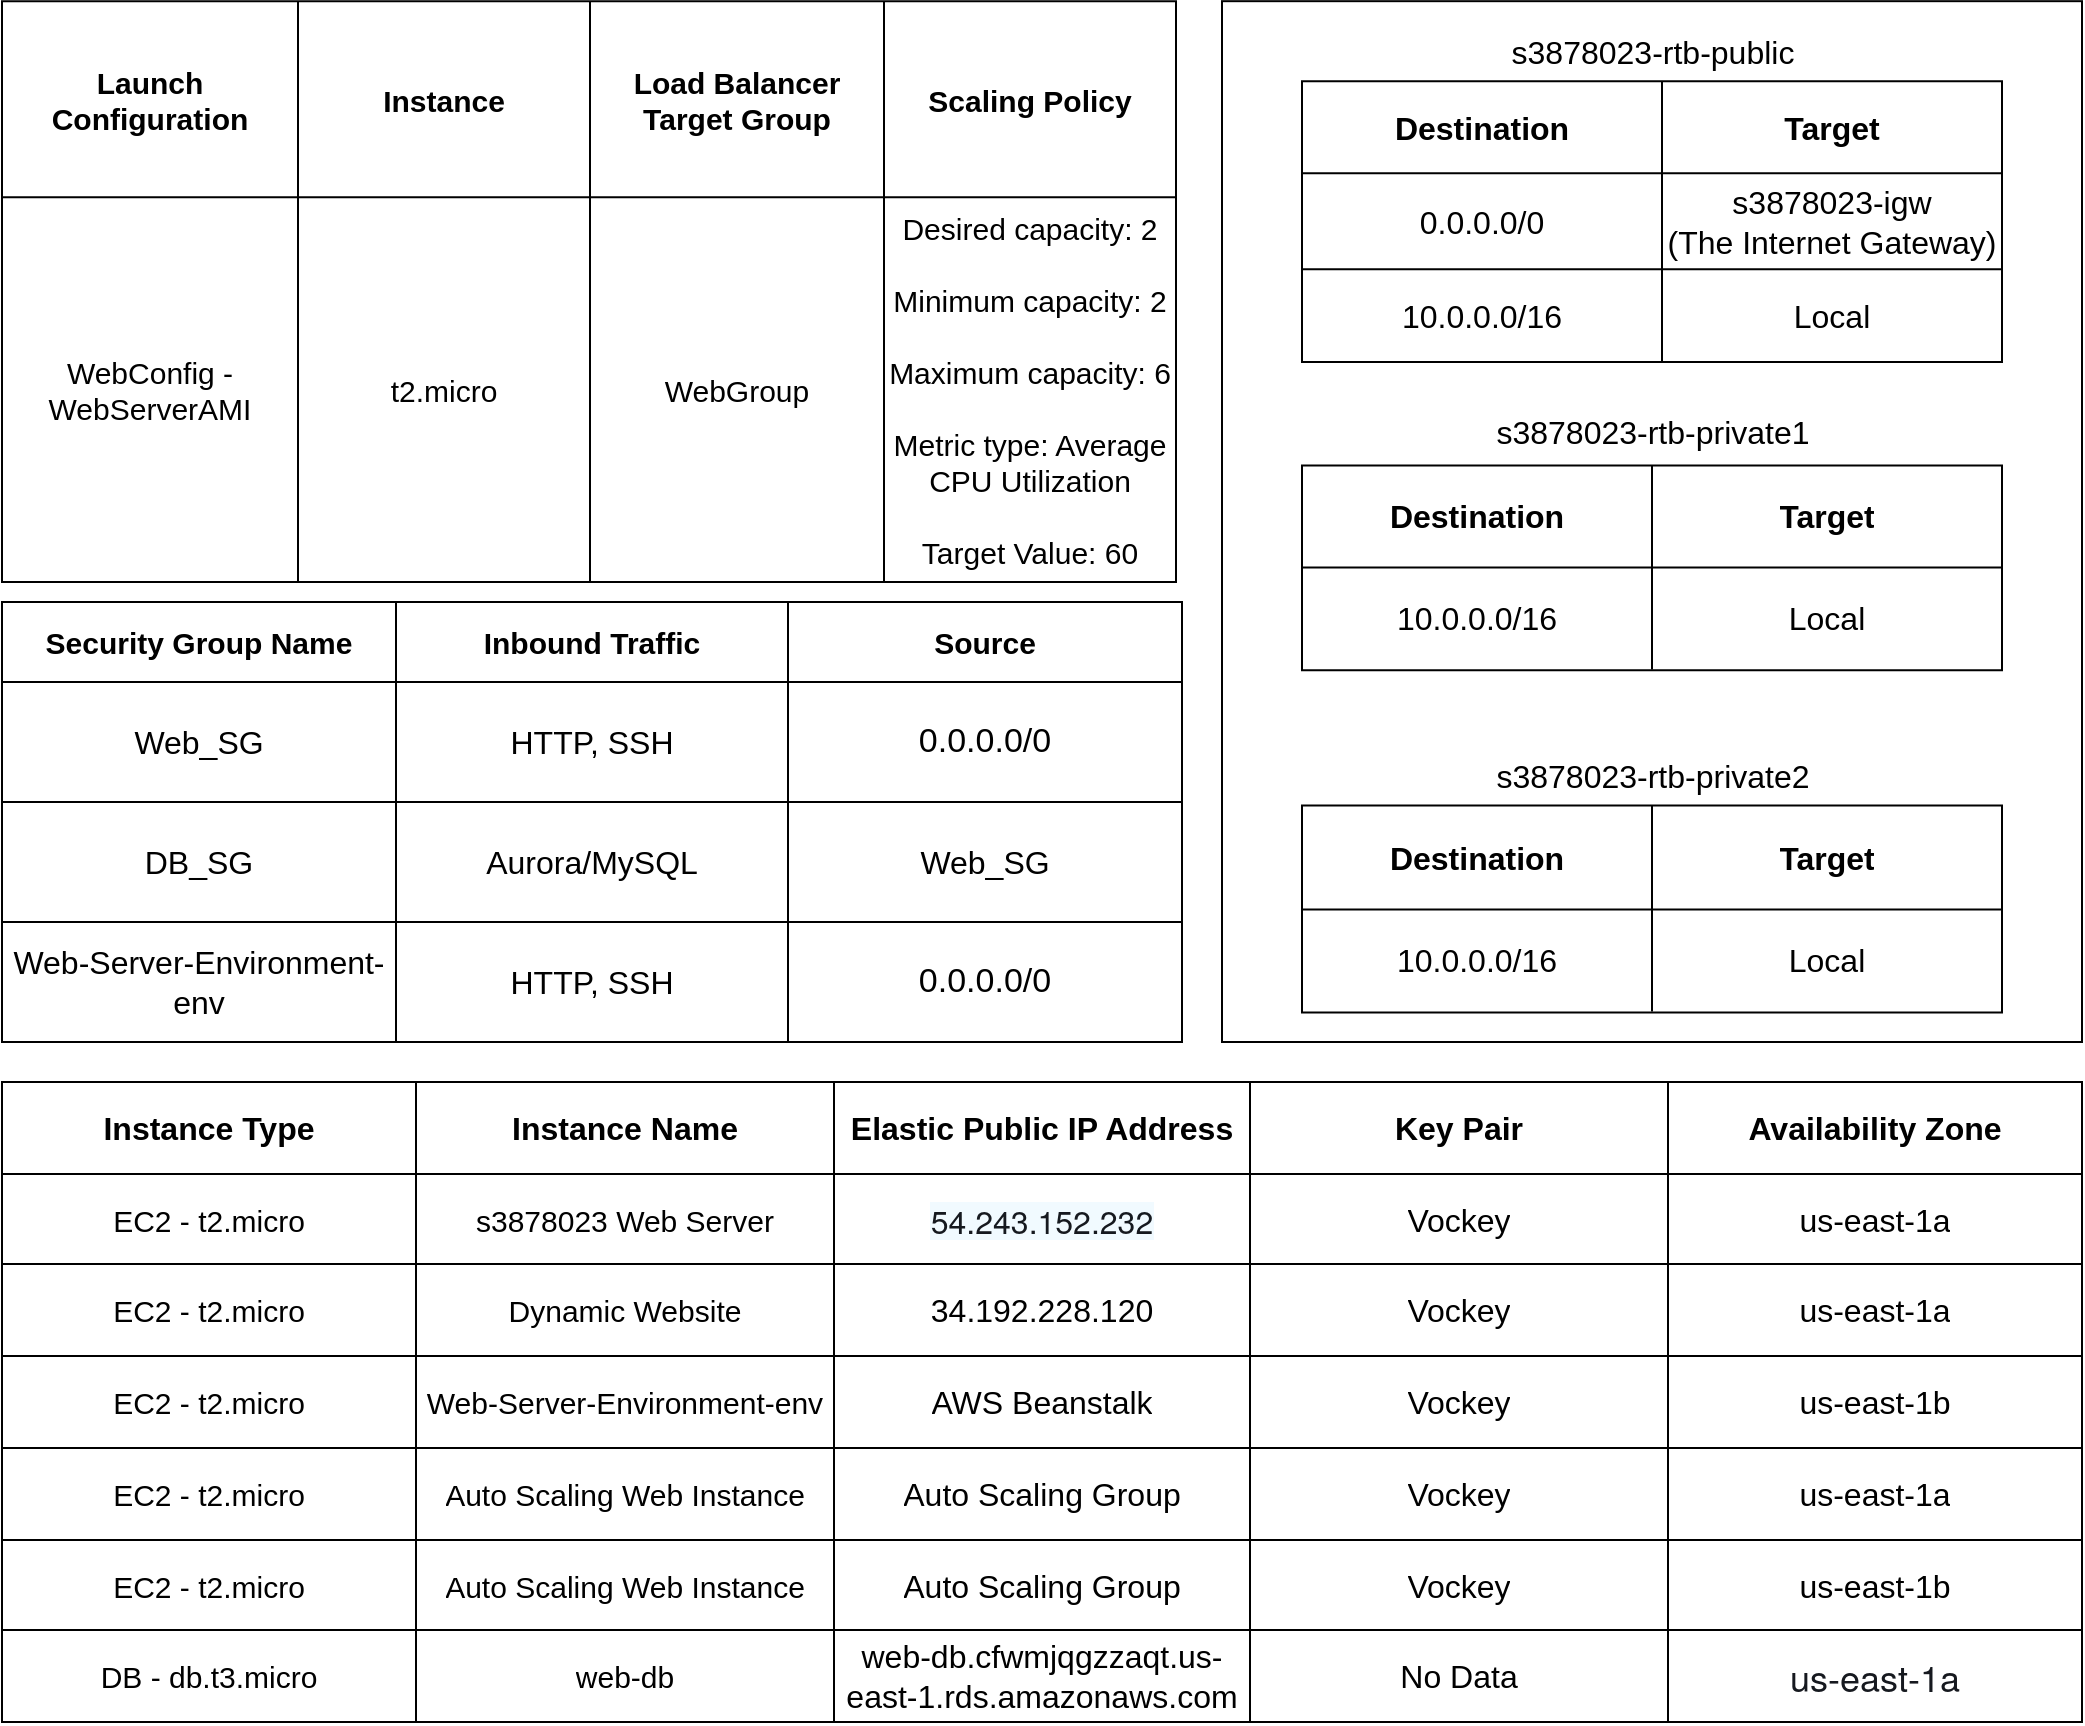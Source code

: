 <mxfile version="24.4.4" type="github">
  <diagram name="Page-1" id="ZIiKgUzpu2NFQxbDIykZ">
    <mxGraphModel dx="4830" dy="1736" grid="1" gridSize="10" guides="1" tooltips="1" connect="1" arrows="1" fold="1" page="1" pageScale="1" pageWidth="827" pageHeight="1169" math="0" shadow="0">
      <root>
        <mxCell id="0" />
        <mxCell id="1" parent="0" />
        <mxCell id="WAhiKEp9OXw9OT3PCyFJ-1" value="" style="shape=table;startSize=0;container=1;collapsible=0;childLayout=tableLayout;" parent="1" vertex="1">
          <mxGeometry x="-1000" y="119.59" width="587" height="290.41" as="geometry" />
        </mxCell>
        <mxCell id="WAhiKEp9OXw9OT3PCyFJ-2" value="" style="shape=tableRow;horizontal=0;startSize=0;swimlaneHead=0;swimlaneBody=0;strokeColor=inherit;top=0;left=0;bottom=0;right=0;collapsible=0;dropTarget=0;fillColor=none;points=[[0,0.5],[1,0.5]];portConstraint=eastwest;" parent="WAhiKEp9OXw9OT3PCyFJ-1" vertex="1">
          <mxGeometry width="587" height="98" as="geometry" />
        </mxCell>
        <mxCell id="WAhiKEp9OXw9OT3PCyFJ-3" value="&lt;b&gt;&lt;font style=&quot;font-size: 15px;&quot;&gt;Launch Configuration&lt;/font&gt;&lt;/b&gt;" style="shape=partialRectangle;html=1;whiteSpace=wrap;connectable=0;strokeColor=inherit;overflow=hidden;fillColor=none;top=0;left=0;bottom=0;right=0;pointerEvents=1;" parent="WAhiKEp9OXw9OT3PCyFJ-2" vertex="1">
          <mxGeometry width="148" height="98" as="geometry">
            <mxRectangle width="148" height="98" as="alternateBounds" />
          </mxGeometry>
        </mxCell>
        <mxCell id="WAhiKEp9OXw9OT3PCyFJ-4" value="&lt;b&gt;&lt;font style=&quot;font-size: 15px;&quot;&gt;Instance&lt;/font&gt;&lt;/b&gt;" style="shape=partialRectangle;html=1;whiteSpace=wrap;connectable=0;strokeColor=inherit;overflow=hidden;fillColor=none;top=0;left=0;bottom=0;right=0;pointerEvents=1;" parent="WAhiKEp9OXw9OT3PCyFJ-2" vertex="1">
          <mxGeometry x="148" width="146" height="98" as="geometry">
            <mxRectangle width="146" height="98" as="alternateBounds" />
          </mxGeometry>
        </mxCell>
        <mxCell id="WAhiKEp9OXw9OT3PCyFJ-5" value="&lt;font style=&quot;font-size: 15px;&quot;&gt;&lt;b&gt;Load Balancer Target Group&lt;/b&gt;&lt;/font&gt;" style="shape=partialRectangle;html=1;whiteSpace=wrap;connectable=0;strokeColor=inherit;overflow=hidden;fillColor=none;top=0;left=0;bottom=0;right=0;pointerEvents=1;" parent="WAhiKEp9OXw9OT3PCyFJ-2" vertex="1">
          <mxGeometry x="294" width="147" height="98" as="geometry">
            <mxRectangle width="147" height="98" as="alternateBounds" />
          </mxGeometry>
        </mxCell>
        <mxCell id="WAhiKEp9OXw9OT3PCyFJ-6" value="&lt;b&gt;&lt;font style=&quot;font-size: 15px;&quot;&gt;Scaling Policy&lt;/font&gt;&lt;/b&gt;" style="shape=partialRectangle;html=1;whiteSpace=wrap;connectable=0;strokeColor=inherit;overflow=hidden;fillColor=none;top=0;left=0;bottom=0;right=0;pointerEvents=1;" parent="WAhiKEp9OXw9OT3PCyFJ-2" vertex="1">
          <mxGeometry x="441" width="146" height="98" as="geometry">
            <mxRectangle width="146" height="98" as="alternateBounds" />
          </mxGeometry>
        </mxCell>
        <mxCell id="WAhiKEp9OXw9OT3PCyFJ-7" value="" style="shape=tableRow;horizontal=0;startSize=0;swimlaneHead=0;swimlaneBody=0;strokeColor=inherit;top=0;left=0;bottom=0;right=0;collapsible=0;dropTarget=0;fillColor=none;points=[[0,0.5],[1,0.5]];portConstraint=eastwest;" parent="WAhiKEp9OXw9OT3PCyFJ-1" vertex="1">
          <mxGeometry y="98" width="587" height="192" as="geometry" />
        </mxCell>
        <mxCell id="WAhiKEp9OXw9OT3PCyFJ-8" value="&lt;font style=&quot;font-size: 15px;&quot;&gt;WebConfig - WebServerAMI&lt;/font&gt;" style="shape=partialRectangle;html=1;whiteSpace=wrap;connectable=0;strokeColor=inherit;overflow=hidden;fillColor=none;top=0;left=0;bottom=0;right=0;pointerEvents=1;" parent="WAhiKEp9OXw9OT3PCyFJ-7" vertex="1">
          <mxGeometry width="148" height="192" as="geometry">
            <mxRectangle width="148" height="192" as="alternateBounds" />
          </mxGeometry>
        </mxCell>
        <mxCell id="WAhiKEp9OXw9OT3PCyFJ-9" value="&lt;font style=&quot;font-size: 15px;&quot;&gt;t2.micro&lt;/font&gt;" style="shape=partialRectangle;html=1;whiteSpace=wrap;connectable=0;strokeColor=inherit;overflow=hidden;fillColor=none;top=0;left=0;bottom=0;right=0;pointerEvents=1;" parent="WAhiKEp9OXw9OT3PCyFJ-7" vertex="1">
          <mxGeometry x="148" width="146" height="192" as="geometry">
            <mxRectangle width="146" height="192" as="alternateBounds" />
          </mxGeometry>
        </mxCell>
        <mxCell id="WAhiKEp9OXw9OT3PCyFJ-10" value="&lt;font style=&quot;font-size: 15px;&quot;&gt;WebGroup&lt;/font&gt;" style="shape=partialRectangle;html=1;whiteSpace=wrap;connectable=0;strokeColor=inherit;overflow=hidden;fillColor=none;top=0;left=0;bottom=0;right=0;pointerEvents=1;" parent="WAhiKEp9OXw9OT3PCyFJ-7" vertex="1">
          <mxGeometry x="294" width="147" height="192" as="geometry">
            <mxRectangle width="147" height="192" as="alternateBounds" />
          </mxGeometry>
        </mxCell>
        <mxCell id="WAhiKEp9OXw9OT3PCyFJ-11" value="&lt;font style=&quot;font-size: 15px;&quot;&gt;Desired capacity: 2&lt;/font&gt;&lt;div style=&quot;font-size: 15px;&quot;&gt;&lt;font style=&quot;font-size: 15px;&quot;&gt;&lt;br&gt;&lt;/font&gt;&lt;/div&gt;&lt;div style=&quot;font-size: 15px;&quot;&gt;&lt;font style=&quot;font-size: 15px;&quot;&gt;Minimum capacity: 2&lt;/font&gt;&lt;/div&gt;&lt;div style=&quot;font-size: 15px;&quot;&gt;&lt;font style=&quot;font-size: 15px;&quot;&gt;&lt;br&gt;&lt;/font&gt;&lt;/div&gt;&lt;div style=&quot;font-size: 15px;&quot;&gt;&lt;font style=&quot;font-size: 15px;&quot;&gt;Maximum capacity: 6&lt;/font&gt;&lt;/div&gt;&lt;div style=&quot;font-size: 15px;&quot;&gt;&lt;font style=&quot;font-size: 15px;&quot;&gt;&lt;br&gt;&lt;/font&gt;&lt;/div&gt;&lt;div style=&quot;font-size: 15px;&quot;&gt;&lt;font style=&quot;font-size: 15px;&quot;&gt;Metric type: Average CPU Utilization&lt;/font&gt;&lt;/div&gt;&lt;div style=&quot;font-size: 15px;&quot;&gt;&lt;font style=&quot;font-size: 15px;&quot;&gt;&lt;br&gt;&lt;/font&gt;&lt;/div&gt;&lt;div style=&quot;font-size: 15px;&quot;&gt;&lt;font style=&quot;font-size: 15px;&quot;&gt;Target Value: 60&lt;/font&gt;&lt;/div&gt;" style="shape=partialRectangle;html=1;whiteSpace=wrap;connectable=0;strokeColor=inherit;overflow=hidden;fillColor=none;top=0;left=0;bottom=0;right=0;pointerEvents=1;" parent="WAhiKEp9OXw9OT3PCyFJ-7" vertex="1">
          <mxGeometry x="441" width="146" height="192" as="geometry">
            <mxRectangle width="146" height="192" as="alternateBounds" />
          </mxGeometry>
        </mxCell>
        <mxCell id="WAhiKEp9OXw9OT3PCyFJ-12" value="" style="shape=table;startSize=0;container=1;collapsible=0;childLayout=tableLayout;" parent="1" vertex="1">
          <mxGeometry x="-1000" y="420" width="590" height="220" as="geometry" />
        </mxCell>
        <mxCell id="WAhiKEp9OXw9OT3PCyFJ-13" value="" style="shape=tableRow;horizontal=0;startSize=0;swimlaneHead=0;swimlaneBody=0;strokeColor=inherit;top=0;left=0;bottom=0;right=0;collapsible=0;dropTarget=0;fillColor=none;points=[[0,0.5],[1,0.5]];portConstraint=eastwest;" parent="WAhiKEp9OXw9OT3PCyFJ-12" vertex="1">
          <mxGeometry width="590" height="40" as="geometry" />
        </mxCell>
        <mxCell id="WAhiKEp9OXw9OT3PCyFJ-14" value="&lt;b&gt;&lt;font style=&quot;font-size: 15px;&quot;&gt;Security Group Name&lt;/font&gt;&lt;/b&gt;" style="shape=partialRectangle;html=1;whiteSpace=wrap;connectable=0;strokeColor=inherit;overflow=hidden;fillColor=none;top=0;left=0;bottom=0;right=0;pointerEvents=1;" parent="WAhiKEp9OXw9OT3PCyFJ-13" vertex="1">
          <mxGeometry width="197" height="40" as="geometry">
            <mxRectangle width="197" height="40" as="alternateBounds" />
          </mxGeometry>
        </mxCell>
        <mxCell id="WAhiKEp9OXw9OT3PCyFJ-15" value="&lt;font style=&quot;font-size: 15px;&quot;&gt;&lt;b&gt;Inbound Traffic&lt;/b&gt;&lt;/font&gt;" style="shape=partialRectangle;html=1;whiteSpace=wrap;connectable=0;strokeColor=inherit;overflow=hidden;fillColor=none;top=0;left=0;bottom=0;right=0;pointerEvents=1;" parent="WAhiKEp9OXw9OT3PCyFJ-13" vertex="1">
          <mxGeometry x="197" width="196" height="40" as="geometry">
            <mxRectangle width="196" height="40" as="alternateBounds" />
          </mxGeometry>
        </mxCell>
        <mxCell id="WAhiKEp9OXw9OT3PCyFJ-16" value="&lt;font style=&quot;font-size: 15px;&quot;&gt;&lt;b&gt;Source&lt;/b&gt;&lt;/font&gt;" style="shape=partialRectangle;html=1;whiteSpace=wrap;connectable=0;strokeColor=inherit;overflow=hidden;fillColor=none;top=0;left=0;bottom=0;right=0;pointerEvents=1;" parent="WAhiKEp9OXw9OT3PCyFJ-13" vertex="1">
          <mxGeometry x="393" width="197" height="40" as="geometry">
            <mxRectangle width="197" height="40" as="alternateBounds" />
          </mxGeometry>
        </mxCell>
        <mxCell id="WAhiKEp9OXw9OT3PCyFJ-17" value="" style="shape=tableRow;horizontal=0;startSize=0;swimlaneHead=0;swimlaneBody=0;strokeColor=inherit;top=0;left=0;bottom=0;right=0;collapsible=0;dropTarget=0;fillColor=none;points=[[0,0.5],[1,0.5]];portConstraint=eastwest;" parent="WAhiKEp9OXw9OT3PCyFJ-12" vertex="1">
          <mxGeometry y="40" width="590" height="60" as="geometry" />
        </mxCell>
        <mxCell id="WAhiKEp9OXw9OT3PCyFJ-18" value="&lt;font style=&quot;font-size: 16px;&quot;&gt;Web_SG&lt;/font&gt;" style="shape=partialRectangle;html=1;whiteSpace=wrap;connectable=0;strokeColor=inherit;overflow=hidden;fillColor=none;top=0;left=0;bottom=0;right=0;pointerEvents=1;" parent="WAhiKEp9OXw9OT3PCyFJ-17" vertex="1">
          <mxGeometry width="197" height="60" as="geometry">
            <mxRectangle width="197" height="60" as="alternateBounds" />
          </mxGeometry>
        </mxCell>
        <mxCell id="WAhiKEp9OXw9OT3PCyFJ-19" value="&lt;font style=&quot;font-size: 16px;&quot;&gt;HTTP, SSH&lt;/font&gt;" style="shape=partialRectangle;html=1;whiteSpace=wrap;connectable=0;strokeColor=inherit;overflow=hidden;fillColor=none;top=0;left=0;bottom=0;right=0;pointerEvents=1;" parent="WAhiKEp9OXw9OT3PCyFJ-17" vertex="1">
          <mxGeometry x="197" width="196" height="60" as="geometry">
            <mxRectangle width="196" height="60" as="alternateBounds" />
          </mxGeometry>
        </mxCell>
        <mxCell id="WAhiKEp9OXw9OT3PCyFJ-20" value="&lt;font style=&quot;font-size: 17px;&quot;&gt;0.0.0.0/0&lt;/font&gt;" style="shape=partialRectangle;html=1;whiteSpace=wrap;connectable=0;strokeColor=inherit;overflow=hidden;fillColor=none;top=0;left=0;bottom=0;right=0;pointerEvents=1;" parent="WAhiKEp9OXw9OT3PCyFJ-17" vertex="1">
          <mxGeometry x="393" width="197" height="60" as="geometry">
            <mxRectangle width="197" height="60" as="alternateBounds" />
          </mxGeometry>
        </mxCell>
        <mxCell id="WAhiKEp9OXw9OT3PCyFJ-21" value="" style="shape=tableRow;horizontal=0;startSize=0;swimlaneHead=0;swimlaneBody=0;strokeColor=inherit;top=0;left=0;bottom=0;right=0;collapsible=0;dropTarget=0;fillColor=none;points=[[0,0.5],[1,0.5]];portConstraint=eastwest;" parent="WAhiKEp9OXw9OT3PCyFJ-12" vertex="1">
          <mxGeometry y="100" width="590" height="60" as="geometry" />
        </mxCell>
        <mxCell id="WAhiKEp9OXw9OT3PCyFJ-22" value="&lt;font style=&quot;font-size: 16px;&quot;&gt;DB_SG&lt;/font&gt;" style="shape=partialRectangle;html=1;whiteSpace=wrap;connectable=0;strokeColor=inherit;overflow=hidden;fillColor=none;top=0;left=0;bottom=0;right=0;pointerEvents=1;" parent="WAhiKEp9OXw9OT3PCyFJ-21" vertex="1">
          <mxGeometry width="197" height="60" as="geometry">
            <mxRectangle width="197" height="60" as="alternateBounds" />
          </mxGeometry>
        </mxCell>
        <mxCell id="WAhiKEp9OXw9OT3PCyFJ-23" value="&lt;font style=&quot;font-size: 16px;&quot;&gt;Aurora/MySQL&lt;/font&gt;" style="shape=partialRectangle;html=1;whiteSpace=wrap;connectable=0;strokeColor=inherit;overflow=hidden;fillColor=none;top=0;left=0;bottom=0;right=0;pointerEvents=1;" parent="WAhiKEp9OXw9OT3PCyFJ-21" vertex="1">
          <mxGeometry x="197" width="196" height="60" as="geometry">
            <mxRectangle width="196" height="60" as="alternateBounds" />
          </mxGeometry>
        </mxCell>
        <mxCell id="WAhiKEp9OXw9OT3PCyFJ-24" value="&lt;font style=&quot;font-size: 16px;&quot;&gt;Web_SG&lt;/font&gt;" style="shape=partialRectangle;html=1;whiteSpace=wrap;connectable=0;strokeColor=inherit;overflow=hidden;fillColor=none;top=0;left=0;bottom=0;right=0;pointerEvents=1;" parent="WAhiKEp9OXw9OT3PCyFJ-21" vertex="1">
          <mxGeometry x="393" width="197" height="60" as="geometry">
            <mxRectangle width="197" height="60" as="alternateBounds" />
          </mxGeometry>
        </mxCell>
        <mxCell id="WAhiKEp9OXw9OT3PCyFJ-25" value="" style="shape=tableRow;horizontal=0;startSize=0;swimlaneHead=0;swimlaneBody=0;strokeColor=inherit;top=0;left=0;bottom=0;right=0;collapsible=0;dropTarget=0;fillColor=none;points=[[0,0.5],[1,0.5]];portConstraint=eastwest;" parent="WAhiKEp9OXw9OT3PCyFJ-12" vertex="1">
          <mxGeometry y="160" width="590" height="60" as="geometry" />
        </mxCell>
        <mxCell id="WAhiKEp9OXw9OT3PCyFJ-26" value="&lt;font style=&quot;font-size: 16px;&quot;&gt;Web-Server-Environment-env&lt;/font&gt;" style="shape=partialRectangle;html=1;whiteSpace=wrap;connectable=0;strokeColor=inherit;overflow=hidden;fillColor=none;top=0;left=0;bottom=0;right=0;pointerEvents=1;" parent="WAhiKEp9OXw9OT3PCyFJ-25" vertex="1">
          <mxGeometry width="197" height="60" as="geometry">
            <mxRectangle width="197" height="60" as="alternateBounds" />
          </mxGeometry>
        </mxCell>
        <mxCell id="WAhiKEp9OXw9OT3PCyFJ-27" value="&lt;font style=&quot;font-size: 16px;&quot;&gt;HTTP, SSH&lt;/font&gt;" style="shape=partialRectangle;html=1;whiteSpace=wrap;connectable=0;strokeColor=inherit;overflow=hidden;fillColor=none;top=0;left=0;bottom=0;right=0;pointerEvents=1;" parent="WAhiKEp9OXw9OT3PCyFJ-25" vertex="1">
          <mxGeometry x="197" width="196" height="60" as="geometry">
            <mxRectangle width="196" height="60" as="alternateBounds" />
          </mxGeometry>
        </mxCell>
        <mxCell id="WAhiKEp9OXw9OT3PCyFJ-28" value="&lt;font style=&quot;font-size: 17px;&quot;&gt;0.0.0.0/0&lt;/font&gt;" style="shape=partialRectangle;html=1;whiteSpace=wrap;connectable=0;strokeColor=inherit;overflow=hidden;fillColor=none;top=0;left=0;bottom=0;right=0;pointerEvents=1;" parent="WAhiKEp9OXw9OT3PCyFJ-25" vertex="1">
          <mxGeometry x="393" width="197" height="60" as="geometry">
            <mxRectangle width="197" height="60" as="alternateBounds" />
          </mxGeometry>
        </mxCell>
        <mxCell id="WAhiKEp9OXw9OT3PCyFJ-29" value="" style="shape=table;startSize=0;container=1;collapsible=0;childLayout=tableLayout;" parent="1" vertex="1">
          <mxGeometry x="-1000" y="660" width="1040" height="320" as="geometry" />
        </mxCell>
        <mxCell id="WAhiKEp9OXw9OT3PCyFJ-30" value="" style="shape=tableRow;horizontal=0;startSize=0;swimlaneHead=0;swimlaneBody=0;strokeColor=inherit;top=0;left=0;bottom=0;right=0;collapsible=0;dropTarget=0;fillColor=none;points=[[0,0.5],[1,0.5]];portConstraint=eastwest;" parent="WAhiKEp9OXw9OT3PCyFJ-29" vertex="1">
          <mxGeometry width="1040" height="46" as="geometry" />
        </mxCell>
        <mxCell id="WAhiKEp9OXw9OT3PCyFJ-31" value="&lt;b&gt;&lt;font style=&quot;font-size: 16px;&quot;&gt;Instance Type&lt;/font&gt;&lt;/b&gt;" style="shape=partialRectangle;html=1;whiteSpace=wrap;connectable=0;strokeColor=inherit;overflow=hidden;fillColor=none;top=0;left=0;bottom=0;right=0;pointerEvents=1;" parent="WAhiKEp9OXw9OT3PCyFJ-30" vertex="1">
          <mxGeometry width="207" height="46" as="geometry">
            <mxRectangle width="207" height="46" as="alternateBounds" />
          </mxGeometry>
        </mxCell>
        <mxCell id="WAhiKEp9OXw9OT3PCyFJ-32" value="&lt;font style=&quot;font-size: 16px;&quot;&gt;&lt;b&gt;Instance Name&lt;/b&gt;&lt;/font&gt;" style="shape=partialRectangle;html=1;whiteSpace=wrap;connectable=0;strokeColor=inherit;overflow=hidden;fillColor=none;top=0;left=0;bottom=0;right=0;pointerEvents=1;" parent="WAhiKEp9OXw9OT3PCyFJ-30" vertex="1">
          <mxGeometry x="207" width="209" height="46" as="geometry">
            <mxRectangle width="209" height="46" as="alternateBounds" />
          </mxGeometry>
        </mxCell>
        <mxCell id="WAhiKEp9OXw9OT3PCyFJ-33" value="&lt;b&gt;&lt;font style=&quot;font-size: 16px;&quot;&gt;Elastic Public IP Address&lt;/font&gt;&lt;/b&gt;" style="shape=partialRectangle;html=1;whiteSpace=wrap;connectable=0;strokeColor=inherit;overflow=hidden;fillColor=none;top=0;left=0;bottom=0;right=0;pointerEvents=1;" parent="WAhiKEp9OXw9OT3PCyFJ-30" vertex="1">
          <mxGeometry x="416" width="208" height="46" as="geometry">
            <mxRectangle width="208" height="46" as="alternateBounds" />
          </mxGeometry>
        </mxCell>
        <mxCell id="WAhiKEp9OXw9OT3PCyFJ-34" value="&lt;b&gt;&lt;font style=&quot;font-size: 16px;&quot;&gt;Key Pair&lt;/font&gt;&lt;/b&gt;" style="shape=partialRectangle;html=1;whiteSpace=wrap;connectable=0;strokeColor=inherit;overflow=hidden;fillColor=none;top=0;left=0;bottom=0;right=0;pointerEvents=1;" parent="WAhiKEp9OXw9OT3PCyFJ-30" vertex="1">
          <mxGeometry x="624" width="209" height="46" as="geometry">
            <mxRectangle width="209" height="46" as="alternateBounds" />
          </mxGeometry>
        </mxCell>
        <mxCell id="WAhiKEp9OXw9OT3PCyFJ-35" value="&lt;b&gt;&lt;font style=&quot;font-size: 16px;&quot;&gt;Availability Zone&lt;/font&gt;&lt;/b&gt;" style="shape=partialRectangle;html=1;whiteSpace=wrap;connectable=0;strokeColor=inherit;overflow=hidden;fillColor=none;top=0;left=0;bottom=0;right=0;pointerEvents=1;" parent="WAhiKEp9OXw9OT3PCyFJ-30" vertex="1">
          <mxGeometry x="833" width="207" height="46" as="geometry">
            <mxRectangle width="207" height="46" as="alternateBounds" />
          </mxGeometry>
        </mxCell>
        <mxCell id="WAhiKEp9OXw9OT3PCyFJ-36" value="" style="shape=tableRow;horizontal=0;startSize=0;swimlaneHead=0;swimlaneBody=0;strokeColor=inherit;top=0;left=0;bottom=0;right=0;collapsible=0;dropTarget=0;fillColor=none;points=[[0,0.5],[1,0.5]];portConstraint=eastwest;" parent="WAhiKEp9OXw9OT3PCyFJ-29" vertex="1">
          <mxGeometry y="46" width="1040" height="45" as="geometry" />
        </mxCell>
        <mxCell id="WAhiKEp9OXw9OT3PCyFJ-37" value="&lt;font style=&quot;font-size: 15px;&quot;&gt;EC2 - t2.micro&lt;/font&gt;" style="shape=partialRectangle;html=1;whiteSpace=wrap;connectable=0;strokeColor=inherit;overflow=hidden;fillColor=none;top=0;left=0;bottom=0;right=0;pointerEvents=1;" parent="WAhiKEp9OXw9OT3PCyFJ-36" vertex="1">
          <mxGeometry width="207" height="45" as="geometry">
            <mxRectangle width="207" height="45" as="alternateBounds" />
          </mxGeometry>
        </mxCell>
        <mxCell id="WAhiKEp9OXw9OT3PCyFJ-38" value="&lt;font style=&quot;font-size: 15px;&quot;&gt;s3878023 Web Server&lt;/font&gt;" style="shape=partialRectangle;html=1;whiteSpace=wrap;connectable=0;strokeColor=inherit;overflow=hidden;fillColor=none;top=0;left=0;bottom=0;right=0;pointerEvents=1;" parent="WAhiKEp9OXw9OT3PCyFJ-36" vertex="1">
          <mxGeometry x="207" width="209" height="45" as="geometry">
            <mxRectangle width="209" height="45" as="alternateBounds" />
          </mxGeometry>
        </mxCell>
        <mxCell id="WAhiKEp9OXw9OT3PCyFJ-39" value="&lt;span style=&quot;color: rgb(22, 25, 31); font-family: &amp;quot;Amazon Ember&amp;quot;, &amp;quot;Helvetica Neue&amp;quot;, Roboto, Arial, sans-serif; font-size: 16px; text-align: start; text-wrap: nowrap; background-color: rgb(241, 250, 255);&quot;&gt;54.243.152.232&lt;/span&gt;" style="shape=partialRectangle;html=1;whiteSpace=wrap;connectable=0;strokeColor=inherit;overflow=hidden;fillColor=none;top=0;left=0;bottom=0;right=0;pointerEvents=1;" parent="WAhiKEp9OXw9OT3PCyFJ-36" vertex="1">
          <mxGeometry x="416" width="208" height="45" as="geometry">
            <mxRectangle width="208" height="45" as="alternateBounds" />
          </mxGeometry>
        </mxCell>
        <mxCell id="WAhiKEp9OXw9OT3PCyFJ-40" value="&lt;font style=&quot;font-size: 16px;&quot;&gt;Vockey&lt;/font&gt;" style="shape=partialRectangle;html=1;whiteSpace=wrap;connectable=0;strokeColor=inherit;overflow=hidden;fillColor=none;top=0;left=0;bottom=0;right=0;pointerEvents=1;" parent="WAhiKEp9OXw9OT3PCyFJ-36" vertex="1">
          <mxGeometry x="624" width="209" height="45" as="geometry">
            <mxRectangle width="209" height="45" as="alternateBounds" />
          </mxGeometry>
        </mxCell>
        <mxCell id="WAhiKEp9OXw9OT3PCyFJ-41" value="&lt;font style=&quot;font-size: 16px;&quot;&gt;us-east-1a&lt;/font&gt;" style="shape=partialRectangle;html=1;whiteSpace=wrap;connectable=0;strokeColor=inherit;overflow=hidden;fillColor=none;top=0;left=0;bottom=0;right=0;pointerEvents=1;" parent="WAhiKEp9OXw9OT3PCyFJ-36" vertex="1">
          <mxGeometry x="833" width="207" height="45" as="geometry">
            <mxRectangle width="207" height="45" as="alternateBounds" />
          </mxGeometry>
        </mxCell>
        <mxCell id="WAhiKEp9OXw9OT3PCyFJ-42" value="" style="shape=tableRow;horizontal=0;startSize=0;swimlaneHead=0;swimlaneBody=0;strokeColor=inherit;top=0;left=0;bottom=0;right=0;collapsible=0;dropTarget=0;fillColor=none;points=[[0,0.5],[1,0.5]];portConstraint=eastwest;" parent="WAhiKEp9OXw9OT3PCyFJ-29" vertex="1">
          <mxGeometry y="91" width="1040" height="46" as="geometry" />
        </mxCell>
        <mxCell id="WAhiKEp9OXw9OT3PCyFJ-43" value="&lt;span style=&quot;font-size: 15px;&quot;&gt;EC2 - t2.micro&lt;/span&gt;" style="shape=partialRectangle;html=1;whiteSpace=wrap;connectable=0;strokeColor=inherit;overflow=hidden;fillColor=none;top=0;left=0;bottom=0;right=0;pointerEvents=1;" parent="WAhiKEp9OXw9OT3PCyFJ-42" vertex="1">
          <mxGeometry width="207" height="46" as="geometry">
            <mxRectangle width="207" height="46" as="alternateBounds" />
          </mxGeometry>
        </mxCell>
        <mxCell id="WAhiKEp9OXw9OT3PCyFJ-44" value="&lt;font style=&quot;font-size: 15px;&quot;&gt;Dynamic Website&lt;/font&gt;" style="shape=partialRectangle;html=1;whiteSpace=wrap;connectable=0;strokeColor=inherit;overflow=hidden;fillColor=none;top=0;left=0;bottom=0;right=0;pointerEvents=1;" parent="WAhiKEp9OXw9OT3PCyFJ-42" vertex="1">
          <mxGeometry x="207" width="209" height="46" as="geometry">
            <mxRectangle width="209" height="46" as="alternateBounds" />
          </mxGeometry>
        </mxCell>
        <mxCell id="WAhiKEp9OXw9OT3PCyFJ-45" value="&lt;span style=&quot;text-align: start; white-space: pre;&quot;&gt;&lt;font style=&quot;font-size: 16px;&quot; face=&quot;Helvetica&quot;&gt;34.192.228.120&lt;/font&gt;&lt;/span&gt;" style="shape=partialRectangle;html=1;whiteSpace=wrap;connectable=0;strokeColor=inherit;overflow=hidden;fillColor=none;top=0;left=0;bottom=0;right=0;pointerEvents=1;" parent="WAhiKEp9OXw9OT3PCyFJ-42" vertex="1">
          <mxGeometry x="416" width="208" height="46" as="geometry">
            <mxRectangle width="208" height="46" as="alternateBounds" />
          </mxGeometry>
        </mxCell>
        <mxCell id="WAhiKEp9OXw9OT3PCyFJ-46" value="&lt;span style=&quot;font-size: 16px;&quot;&gt;Vockey&lt;/span&gt;" style="shape=partialRectangle;html=1;whiteSpace=wrap;connectable=0;strokeColor=inherit;overflow=hidden;fillColor=none;top=0;left=0;bottom=0;right=0;pointerEvents=1;" parent="WAhiKEp9OXw9OT3PCyFJ-42" vertex="1">
          <mxGeometry x="624" width="209" height="46" as="geometry">
            <mxRectangle width="209" height="46" as="alternateBounds" />
          </mxGeometry>
        </mxCell>
        <mxCell id="WAhiKEp9OXw9OT3PCyFJ-47" value="&lt;span style=&quot;font-size: 16px;&quot;&gt;us-east-1a&lt;/span&gt;" style="shape=partialRectangle;html=1;whiteSpace=wrap;connectable=0;strokeColor=inherit;overflow=hidden;fillColor=none;top=0;left=0;bottom=0;right=0;pointerEvents=1;" parent="WAhiKEp9OXw9OT3PCyFJ-42" vertex="1">
          <mxGeometry x="833" width="207" height="46" as="geometry">
            <mxRectangle width="207" height="46" as="alternateBounds" />
          </mxGeometry>
        </mxCell>
        <mxCell id="WAhiKEp9OXw9OT3PCyFJ-48" value="" style="shape=tableRow;horizontal=0;startSize=0;swimlaneHead=0;swimlaneBody=0;strokeColor=inherit;top=0;left=0;bottom=0;right=0;collapsible=0;dropTarget=0;fillColor=none;points=[[0,0.5],[1,0.5]];portConstraint=eastwest;" parent="WAhiKEp9OXw9OT3PCyFJ-29" vertex="1">
          <mxGeometry y="137" width="1040" height="46" as="geometry" />
        </mxCell>
        <mxCell id="WAhiKEp9OXw9OT3PCyFJ-49" value="&lt;span style=&quot;font-size: 15px;&quot;&gt;EC2 - t2.micro&lt;/span&gt;" style="shape=partialRectangle;html=1;whiteSpace=wrap;connectable=0;strokeColor=inherit;overflow=hidden;fillColor=none;top=0;left=0;bottom=0;right=0;pointerEvents=1;" parent="WAhiKEp9OXw9OT3PCyFJ-48" vertex="1">
          <mxGeometry width="207" height="46" as="geometry">
            <mxRectangle width="207" height="46" as="alternateBounds" />
          </mxGeometry>
        </mxCell>
        <mxCell id="WAhiKEp9OXw9OT3PCyFJ-50" value="&lt;font style=&quot;font-size: 15px;&quot;&gt;Web-Server-Environment-env&lt;/font&gt;" style="shape=partialRectangle;html=1;whiteSpace=wrap;connectable=0;strokeColor=inherit;overflow=hidden;fillColor=none;top=0;left=0;bottom=0;right=0;pointerEvents=1;" parent="WAhiKEp9OXw9OT3PCyFJ-48" vertex="1">
          <mxGeometry x="207" width="209" height="46" as="geometry">
            <mxRectangle width="209" height="46" as="alternateBounds" />
          </mxGeometry>
        </mxCell>
        <mxCell id="WAhiKEp9OXw9OT3PCyFJ-51" value="&lt;font style=&quot;font-size: 16px;&quot;&gt;AWS Beanstalk&lt;/font&gt;" style="shape=partialRectangle;html=1;whiteSpace=wrap;connectable=0;strokeColor=inherit;overflow=hidden;fillColor=none;top=0;left=0;bottom=0;right=0;pointerEvents=1;" parent="WAhiKEp9OXw9OT3PCyFJ-48" vertex="1">
          <mxGeometry x="416" width="208" height="46" as="geometry">
            <mxRectangle width="208" height="46" as="alternateBounds" />
          </mxGeometry>
        </mxCell>
        <mxCell id="WAhiKEp9OXw9OT3PCyFJ-52" value="&lt;span style=&quot;font-size: 16px;&quot;&gt;Vockey&lt;/span&gt;" style="shape=partialRectangle;html=1;whiteSpace=wrap;connectable=0;strokeColor=inherit;overflow=hidden;fillColor=none;top=0;left=0;bottom=0;right=0;pointerEvents=1;" parent="WAhiKEp9OXw9OT3PCyFJ-48" vertex="1">
          <mxGeometry x="624" width="209" height="46" as="geometry">
            <mxRectangle width="209" height="46" as="alternateBounds" />
          </mxGeometry>
        </mxCell>
        <mxCell id="WAhiKEp9OXw9OT3PCyFJ-53" value="&lt;span style=&quot;font-size: 16px;&quot;&gt;us-east-1b&lt;/span&gt;" style="shape=partialRectangle;html=1;whiteSpace=wrap;connectable=0;strokeColor=inherit;overflow=hidden;fillColor=none;top=0;left=0;bottom=0;right=0;pointerEvents=1;" parent="WAhiKEp9OXw9OT3PCyFJ-48" vertex="1">
          <mxGeometry x="833" width="207" height="46" as="geometry">
            <mxRectangle width="207" height="46" as="alternateBounds" />
          </mxGeometry>
        </mxCell>
        <mxCell id="WAhiKEp9OXw9OT3PCyFJ-54" value="" style="shape=tableRow;horizontal=0;startSize=0;swimlaneHead=0;swimlaneBody=0;strokeColor=inherit;top=0;left=0;bottom=0;right=0;collapsible=0;dropTarget=0;fillColor=none;points=[[0,0.5],[1,0.5]];portConstraint=eastwest;" parent="WAhiKEp9OXw9OT3PCyFJ-29" vertex="1">
          <mxGeometry y="183" width="1040" height="46" as="geometry" />
        </mxCell>
        <mxCell id="WAhiKEp9OXw9OT3PCyFJ-55" value="&lt;span style=&quot;font-size: 15px;&quot;&gt;EC2 - t2.micro&lt;/span&gt;" style="shape=partialRectangle;html=1;whiteSpace=wrap;connectable=0;strokeColor=inherit;overflow=hidden;fillColor=none;top=0;left=0;bottom=0;right=0;pointerEvents=1;" parent="WAhiKEp9OXw9OT3PCyFJ-54" vertex="1">
          <mxGeometry width="207" height="46" as="geometry">
            <mxRectangle width="207" height="46" as="alternateBounds" />
          </mxGeometry>
        </mxCell>
        <mxCell id="WAhiKEp9OXw9OT3PCyFJ-56" value="&lt;font style=&quot;font-size: 15px;&quot;&gt;Auto Scaling Web Instance&lt;/font&gt;" style="shape=partialRectangle;html=1;whiteSpace=wrap;connectable=0;strokeColor=inherit;overflow=hidden;fillColor=none;top=0;left=0;bottom=0;right=0;pointerEvents=1;" parent="WAhiKEp9OXw9OT3PCyFJ-54" vertex="1">
          <mxGeometry x="207" width="209" height="46" as="geometry">
            <mxRectangle width="209" height="46" as="alternateBounds" />
          </mxGeometry>
        </mxCell>
        <mxCell id="WAhiKEp9OXw9OT3PCyFJ-57" value="&lt;font style=&quot;font-size: 16px;&quot;&gt;Auto Scaling Group&lt;/font&gt;" style="shape=partialRectangle;html=1;whiteSpace=wrap;connectable=0;strokeColor=inherit;overflow=hidden;fillColor=none;top=0;left=0;bottom=0;right=0;pointerEvents=1;" parent="WAhiKEp9OXw9OT3PCyFJ-54" vertex="1">
          <mxGeometry x="416" width="208" height="46" as="geometry">
            <mxRectangle width="208" height="46" as="alternateBounds" />
          </mxGeometry>
        </mxCell>
        <mxCell id="WAhiKEp9OXw9OT3PCyFJ-58" value="&lt;span style=&quot;font-size: 16px;&quot;&gt;Vockey&lt;/span&gt;" style="shape=partialRectangle;html=1;whiteSpace=wrap;connectable=0;strokeColor=inherit;overflow=hidden;fillColor=none;top=0;left=0;bottom=0;right=0;pointerEvents=1;" parent="WAhiKEp9OXw9OT3PCyFJ-54" vertex="1">
          <mxGeometry x="624" width="209" height="46" as="geometry">
            <mxRectangle width="209" height="46" as="alternateBounds" />
          </mxGeometry>
        </mxCell>
        <mxCell id="WAhiKEp9OXw9OT3PCyFJ-59" value="&lt;span style=&quot;font-size: 16px;&quot;&gt;us-east-1a&lt;/span&gt;" style="shape=partialRectangle;html=1;whiteSpace=wrap;connectable=0;strokeColor=inherit;overflow=hidden;fillColor=none;top=0;left=0;bottom=0;right=0;pointerEvents=1;" parent="WAhiKEp9OXw9OT3PCyFJ-54" vertex="1">
          <mxGeometry x="833" width="207" height="46" as="geometry">
            <mxRectangle width="207" height="46" as="alternateBounds" />
          </mxGeometry>
        </mxCell>
        <mxCell id="WAhiKEp9OXw9OT3PCyFJ-60" value="" style="shape=tableRow;horizontal=0;startSize=0;swimlaneHead=0;swimlaneBody=0;strokeColor=inherit;top=0;left=0;bottom=0;right=0;collapsible=0;dropTarget=0;fillColor=none;points=[[0,0.5],[1,0.5]];portConstraint=eastwest;" parent="WAhiKEp9OXw9OT3PCyFJ-29" vertex="1">
          <mxGeometry y="229" width="1040" height="45" as="geometry" />
        </mxCell>
        <mxCell id="WAhiKEp9OXw9OT3PCyFJ-61" value="&lt;span style=&quot;font-size: 15px;&quot;&gt;EC2 - t2.micro&lt;/span&gt;" style="shape=partialRectangle;html=1;whiteSpace=wrap;connectable=0;strokeColor=inherit;overflow=hidden;fillColor=none;top=0;left=0;bottom=0;right=0;pointerEvents=1;" parent="WAhiKEp9OXw9OT3PCyFJ-60" vertex="1">
          <mxGeometry width="207" height="45" as="geometry">
            <mxRectangle width="207" height="45" as="alternateBounds" />
          </mxGeometry>
        </mxCell>
        <mxCell id="WAhiKEp9OXw9OT3PCyFJ-62" value="&lt;span style=&quot;font-size: 15px;&quot;&gt;Auto Scaling Web Instance&lt;/span&gt;" style="shape=partialRectangle;html=1;whiteSpace=wrap;connectable=0;strokeColor=inherit;overflow=hidden;fillColor=none;top=0;left=0;bottom=0;right=0;pointerEvents=1;" parent="WAhiKEp9OXw9OT3PCyFJ-60" vertex="1">
          <mxGeometry x="207" width="209" height="45" as="geometry">
            <mxRectangle width="209" height="45" as="alternateBounds" />
          </mxGeometry>
        </mxCell>
        <mxCell id="WAhiKEp9OXw9OT3PCyFJ-63" value="&lt;span style=&quot;font-size: 16px;&quot;&gt;Auto Scaling Group&lt;/span&gt;" style="shape=partialRectangle;html=1;whiteSpace=wrap;connectable=0;strokeColor=inherit;overflow=hidden;fillColor=none;top=0;left=0;bottom=0;right=0;pointerEvents=1;" parent="WAhiKEp9OXw9OT3PCyFJ-60" vertex="1">
          <mxGeometry x="416" width="208" height="45" as="geometry">
            <mxRectangle width="208" height="45" as="alternateBounds" />
          </mxGeometry>
        </mxCell>
        <mxCell id="WAhiKEp9OXw9OT3PCyFJ-64" value="&lt;span style=&quot;font-size: 16px;&quot;&gt;Vockey&lt;/span&gt;" style="shape=partialRectangle;html=1;whiteSpace=wrap;connectable=0;strokeColor=inherit;overflow=hidden;fillColor=none;top=0;left=0;bottom=0;right=0;pointerEvents=1;" parent="WAhiKEp9OXw9OT3PCyFJ-60" vertex="1">
          <mxGeometry x="624" width="209" height="45" as="geometry">
            <mxRectangle width="209" height="45" as="alternateBounds" />
          </mxGeometry>
        </mxCell>
        <mxCell id="WAhiKEp9OXw9OT3PCyFJ-65" value="&lt;span style=&quot;font-size: 16px;&quot;&gt;us-east-1b&lt;/span&gt;" style="shape=partialRectangle;html=1;whiteSpace=wrap;connectable=0;strokeColor=inherit;overflow=hidden;fillColor=none;top=0;left=0;bottom=0;right=0;pointerEvents=1;" parent="WAhiKEp9OXw9OT3PCyFJ-60" vertex="1">
          <mxGeometry x="833" width="207" height="45" as="geometry">
            <mxRectangle width="207" height="45" as="alternateBounds" />
          </mxGeometry>
        </mxCell>
        <mxCell id="WAhiKEp9OXw9OT3PCyFJ-66" value="" style="shape=tableRow;horizontal=0;startSize=0;swimlaneHead=0;swimlaneBody=0;strokeColor=inherit;top=0;left=0;bottom=0;right=0;collapsible=0;dropTarget=0;fillColor=none;points=[[0,0.5],[1,0.5]];portConstraint=eastwest;" parent="WAhiKEp9OXw9OT3PCyFJ-29" vertex="1">
          <mxGeometry y="274" width="1040" height="46" as="geometry" />
        </mxCell>
        <mxCell id="WAhiKEp9OXw9OT3PCyFJ-67" value="&lt;span style=&quot;font-size: 15px;&quot;&gt;DB - db.t3.micro&lt;/span&gt;" style="shape=partialRectangle;html=1;whiteSpace=wrap;connectable=0;strokeColor=inherit;overflow=hidden;fillColor=none;top=0;left=0;bottom=0;right=0;pointerEvents=1;" parent="WAhiKEp9OXw9OT3PCyFJ-66" vertex="1">
          <mxGeometry width="207" height="46" as="geometry">
            <mxRectangle width="207" height="46" as="alternateBounds" />
          </mxGeometry>
        </mxCell>
        <mxCell id="WAhiKEp9OXw9OT3PCyFJ-68" value="&lt;span style=&quot;font-size: 15px;&quot;&gt;web-db&lt;/span&gt;" style="shape=partialRectangle;html=1;whiteSpace=wrap;connectable=0;strokeColor=inherit;overflow=hidden;fillColor=none;top=0;left=0;bottom=0;right=0;pointerEvents=1;" parent="WAhiKEp9OXw9OT3PCyFJ-66" vertex="1">
          <mxGeometry x="207" width="209" height="46" as="geometry">
            <mxRectangle width="209" height="46" as="alternateBounds" />
          </mxGeometry>
        </mxCell>
        <mxCell id="WAhiKEp9OXw9OT3PCyFJ-69" value="&lt;font style=&quot;font-size: 16px;&quot;&gt;web-db.cfwmjqgzzaqt.us-east-1.rds.amazonaws.com&lt;/font&gt;" style="shape=partialRectangle;html=1;whiteSpace=wrap;connectable=0;strokeColor=inherit;overflow=hidden;fillColor=none;top=0;left=0;bottom=0;right=0;pointerEvents=1;" parent="WAhiKEp9OXw9OT3PCyFJ-66" vertex="1">
          <mxGeometry x="416" width="208" height="46" as="geometry">
            <mxRectangle width="208" height="46" as="alternateBounds" />
          </mxGeometry>
        </mxCell>
        <mxCell id="WAhiKEp9OXw9OT3PCyFJ-70" value="&lt;font style=&quot;font-size: 16px;&quot;&gt;No Data&lt;/font&gt;" style="shape=partialRectangle;html=1;whiteSpace=wrap;connectable=0;strokeColor=inherit;overflow=hidden;fillColor=none;top=0;left=0;bottom=0;right=0;pointerEvents=1;" parent="WAhiKEp9OXw9OT3PCyFJ-66" vertex="1">
          <mxGeometry x="624" width="209" height="46" as="geometry">
            <mxRectangle width="209" height="46" as="alternateBounds" />
          </mxGeometry>
        </mxCell>
        <mxCell id="WAhiKEp9OXw9OT3PCyFJ-71" value="&lt;div style=&quot;color: rgb(22, 25, 31); font-family: &amp;quot;Amazon Ember&amp;quot;, &amp;quot;Helvetica Neue&amp;quot;, Roboto, Arial, sans-serif; text-align: start; background-color: rgb(255, 255, 255);&quot; class=&quot;awsui_child_18582_uh010_103&quot;&gt;&lt;font style=&quot;font-size: 18px;&quot;&gt;us-east-1a&lt;/font&gt;&lt;/div&gt;&lt;div style=&quot;color: rgb(22, 25, 31); font-family: &amp;quot;Amazon Ember&amp;quot;, &amp;quot;Helvetica Neue&amp;quot;, Roboto, Arial, sans-serif; font-size: 14px; text-align: start; background-color: rgb(255, 255, 255);&quot; class=&quot;awsui_child_18582_uh010_103&quot;&gt;&lt;div&gt;&lt;/div&gt;&lt;/div&gt;" style="shape=partialRectangle;html=1;whiteSpace=wrap;connectable=0;strokeColor=inherit;overflow=hidden;fillColor=none;top=0;left=0;bottom=0;right=0;pointerEvents=1;" parent="WAhiKEp9OXw9OT3PCyFJ-66" vertex="1">
          <mxGeometry x="833" width="207" height="46" as="geometry">
            <mxRectangle width="207" height="46" as="alternateBounds" />
          </mxGeometry>
        </mxCell>
        <mxCell id="WAhiKEp9OXw9OT3PCyFJ-72" value="" style="rounded=0;whiteSpace=wrap;html=1;fillColor=none;" parent="1" vertex="1">
          <mxGeometry x="-390" y="119.592" width="430" height="520.408" as="geometry" />
        </mxCell>
        <mxCell id="WAhiKEp9OXw9OT3PCyFJ-73" value="" style="group;fontSize=16;" parent="1" vertex="1" connectable="0">
          <mxGeometry x="-350" y="159.565" width="350" height="465.652" as="geometry" />
        </mxCell>
        <mxCell id="WAhiKEp9OXw9OT3PCyFJ-74" value="" style="shape=table;startSize=0;container=1;collapsible=0;childLayout=tableLayout;fontSize=16;" parent="WAhiKEp9OXw9OT3PCyFJ-73" vertex="1">
          <mxGeometry width="350" height="140.435" as="geometry" />
        </mxCell>
        <mxCell id="WAhiKEp9OXw9OT3PCyFJ-75" value="" style="shape=tableRow;horizontal=0;startSize=0;swimlaneHead=0;swimlaneBody=0;strokeColor=inherit;top=0;left=0;bottom=0;right=0;collapsible=0;dropTarget=0;fillColor=none;points=[[0,0.5],[1,0.5]];portConstraint=eastwest;fontSize=16;" parent="WAhiKEp9OXw9OT3PCyFJ-74" vertex="1">
          <mxGeometry width="350" height="46" as="geometry" />
        </mxCell>
        <mxCell id="WAhiKEp9OXw9OT3PCyFJ-76" value="&lt;b style=&quot;font-size: 16px;&quot;&gt;&lt;font style=&quot;font-size: 16px;&quot;&gt;Destination&lt;/font&gt;&lt;/b&gt;" style="shape=partialRectangle;html=1;whiteSpace=wrap;connectable=0;strokeColor=inherit;overflow=hidden;fillColor=none;top=0;left=0;bottom=0;right=0;pointerEvents=1;fontSize=16;" parent="WAhiKEp9OXw9OT3PCyFJ-75" vertex="1">
          <mxGeometry width="180" height="46" as="geometry">
            <mxRectangle width="180" height="46" as="alternateBounds" />
          </mxGeometry>
        </mxCell>
        <mxCell id="WAhiKEp9OXw9OT3PCyFJ-77" value="&lt;b style=&quot;font-size: 16px;&quot;&gt;&lt;font style=&quot;font-size: 16px;&quot;&gt;Target&lt;/font&gt;&lt;/b&gt;" style="shape=partialRectangle;html=1;whiteSpace=wrap;connectable=0;strokeColor=inherit;overflow=hidden;fillColor=none;top=0;left=0;bottom=0;right=0;pointerEvents=1;fontSize=16;" parent="WAhiKEp9OXw9OT3PCyFJ-75" vertex="1">
          <mxGeometry x="180" width="170" height="46" as="geometry">
            <mxRectangle width="170" height="46" as="alternateBounds" />
          </mxGeometry>
        </mxCell>
        <mxCell id="WAhiKEp9OXw9OT3PCyFJ-78" value="" style="shape=tableRow;horizontal=0;startSize=0;swimlaneHead=0;swimlaneBody=0;strokeColor=inherit;top=0;left=0;bottom=0;right=0;collapsible=0;dropTarget=0;fillColor=none;points=[[0,0.5],[1,0.5]];portConstraint=eastwest;fontSize=16;" parent="WAhiKEp9OXw9OT3PCyFJ-74" vertex="1">
          <mxGeometry y="46" width="350" height="48" as="geometry" />
        </mxCell>
        <mxCell id="WAhiKEp9OXw9OT3PCyFJ-79" value="0.0.0.0/0" style="shape=partialRectangle;html=1;whiteSpace=wrap;connectable=0;strokeColor=inherit;overflow=hidden;fillColor=none;top=0;left=0;bottom=0;right=0;pointerEvents=1;fontSize=16;" parent="WAhiKEp9OXw9OT3PCyFJ-78" vertex="1">
          <mxGeometry width="180" height="48" as="geometry">
            <mxRectangle width="180" height="48" as="alternateBounds" />
          </mxGeometry>
        </mxCell>
        <mxCell id="WAhiKEp9OXw9OT3PCyFJ-80" value="s3878023-igw&lt;div style=&quot;font-size: 16px;&quot;&gt;(The Internet Gateway)&lt;/div&gt;" style="shape=partialRectangle;html=1;whiteSpace=wrap;connectable=0;strokeColor=inherit;overflow=hidden;fillColor=none;top=0;left=0;bottom=0;right=0;pointerEvents=1;fontSize=16;" parent="WAhiKEp9OXw9OT3PCyFJ-78" vertex="1">
          <mxGeometry x="180" width="170" height="48" as="geometry">
            <mxRectangle width="170" height="48" as="alternateBounds" />
          </mxGeometry>
        </mxCell>
        <mxCell id="WAhiKEp9OXw9OT3PCyFJ-81" value="" style="shape=tableRow;horizontal=0;startSize=0;swimlaneHead=0;swimlaneBody=0;strokeColor=inherit;top=0;left=0;bottom=0;right=0;collapsible=0;dropTarget=0;fillColor=none;points=[[0,0.5],[1,0.5]];portConstraint=eastwest;fontSize=16;" parent="WAhiKEp9OXw9OT3PCyFJ-74" vertex="1">
          <mxGeometry y="94" width="350" height="46" as="geometry" />
        </mxCell>
        <mxCell id="WAhiKEp9OXw9OT3PCyFJ-82" value="10.0.0.0/16" style="shape=partialRectangle;html=1;whiteSpace=wrap;connectable=0;strokeColor=inherit;overflow=hidden;fillColor=none;top=0;left=0;bottom=0;right=0;pointerEvents=1;fontSize=16;" parent="WAhiKEp9OXw9OT3PCyFJ-81" vertex="1">
          <mxGeometry width="180" height="46" as="geometry">
            <mxRectangle width="180" height="46" as="alternateBounds" />
          </mxGeometry>
        </mxCell>
        <mxCell id="WAhiKEp9OXw9OT3PCyFJ-83" value="Local" style="shape=partialRectangle;html=1;whiteSpace=wrap;connectable=0;strokeColor=inherit;overflow=hidden;fillColor=none;top=0;left=0;bottom=0;right=0;pointerEvents=1;fontSize=16;" parent="WAhiKEp9OXw9OT3PCyFJ-81" vertex="1">
          <mxGeometry x="180" width="170" height="46" as="geometry">
            <mxRectangle width="170" height="46" as="alternateBounds" />
          </mxGeometry>
        </mxCell>
        <mxCell id="WAhiKEp9OXw9OT3PCyFJ-84" value="" style="shape=table;startSize=0;container=1;collapsible=0;childLayout=tableLayout;fontSize=16;" parent="WAhiKEp9OXw9OT3PCyFJ-73" vertex="1">
          <mxGeometry y="192.174" width="350" height="102.446" as="geometry" />
        </mxCell>
        <mxCell id="WAhiKEp9OXw9OT3PCyFJ-85" value="" style="shape=tableRow;horizontal=0;startSize=0;swimlaneHead=0;swimlaneBody=0;strokeColor=inherit;top=0;left=0;bottom=0;right=0;collapsible=0;dropTarget=0;fillColor=none;points=[[0,0.5],[1,0.5]];portConstraint=eastwest;fontSize=16;" parent="WAhiKEp9OXw9OT3PCyFJ-84" vertex="1">
          <mxGeometry width="350" height="51" as="geometry" />
        </mxCell>
        <mxCell id="WAhiKEp9OXw9OT3PCyFJ-86" value="&lt;font style=&quot;font-size: 16px;&quot;&gt;&lt;b style=&quot;font-size: 16px;&quot;&gt;Destination&lt;/b&gt;&lt;/font&gt;" style="shape=partialRectangle;html=1;whiteSpace=wrap;connectable=0;strokeColor=inherit;overflow=hidden;fillColor=none;top=0;left=0;bottom=0;right=0;pointerEvents=1;fontSize=16;" parent="WAhiKEp9OXw9OT3PCyFJ-85" vertex="1">
          <mxGeometry width="175" height="51" as="geometry">
            <mxRectangle width="175" height="51" as="alternateBounds" />
          </mxGeometry>
        </mxCell>
        <mxCell id="WAhiKEp9OXw9OT3PCyFJ-87" value="&lt;b style=&quot;font-size: 16px;&quot;&gt;&lt;font style=&quot;font-size: 16px;&quot;&gt;Target&lt;/font&gt;&lt;/b&gt;" style="shape=partialRectangle;html=1;whiteSpace=wrap;connectable=0;strokeColor=inherit;overflow=hidden;fillColor=none;top=0;left=0;bottom=0;right=0;pointerEvents=1;fontSize=16;" parent="WAhiKEp9OXw9OT3PCyFJ-85" vertex="1">
          <mxGeometry x="175" width="175" height="51" as="geometry">
            <mxRectangle width="175" height="51" as="alternateBounds" />
          </mxGeometry>
        </mxCell>
        <mxCell id="WAhiKEp9OXw9OT3PCyFJ-88" value="" style="shape=tableRow;horizontal=0;startSize=0;swimlaneHead=0;swimlaneBody=0;strokeColor=inherit;top=0;left=0;bottom=0;right=0;collapsible=0;dropTarget=0;fillColor=none;points=[[0,0.5],[1,0.5]];portConstraint=eastwest;fontSize=16;" parent="WAhiKEp9OXw9OT3PCyFJ-84" vertex="1">
          <mxGeometry y="51" width="350" height="51" as="geometry" />
        </mxCell>
        <mxCell id="WAhiKEp9OXw9OT3PCyFJ-89" value="10.0.0.0/16" style="shape=partialRectangle;html=1;whiteSpace=wrap;connectable=0;strokeColor=inherit;overflow=hidden;fillColor=none;top=0;left=0;bottom=0;right=0;pointerEvents=1;fontSize=16;" parent="WAhiKEp9OXw9OT3PCyFJ-88" vertex="1">
          <mxGeometry width="175" height="51" as="geometry">
            <mxRectangle width="175" height="51" as="alternateBounds" />
          </mxGeometry>
        </mxCell>
        <mxCell id="WAhiKEp9OXw9OT3PCyFJ-90" value="Local" style="shape=partialRectangle;html=1;whiteSpace=wrap;connectable=0;strokeColor=inherit;overflow=hidden;fillColor=none;top=0;left=0;bottom=0;right=0;pointerEvents=1;fontSize=16;" parent="WAhiKEp9OXw9OT3PCyFJ-88" vertex="1">
          <mxGeometry x="175" width="175" height="51" as="geometry">
            <mxRectangle width="175" height="51" as="alternateBounds" />
          </mxGeometry>
        </mxCell>
        <mxCell id="WAhiKEp9OXw9OT3PCyFJ-91" value="" style="shape=table;startSize=0;container=1;collapsible=0;childLayout=tableLayout;fontSize=16;" parent="WAhiKEp9OXw9OT3PCyFJ-73" vertex="1">
          <mxGeometry y="362.174" width="350" height="103.478" as="geometry" />
        </mxCell>
        <mxCell id="WAhiKEp9OXw9OT3PCyFJ-92" value="" style="shape=tableRow;horizontal=0;startSize=0;swimlaneHead=0;swimlaneBody=0;strokeColor=inherit;top=0;left=0;bottom=0;right=0;collapsible=0;dropTarget=0;fillColor=none;points=[[0,0.5],[1,0.5]];portConstraint=eastwest;fontSize=16;" parent="WAhiKEp9OXw9OT3PCyFJ-91" vertex="1">
          <mxGeometry width="350" height="52" as="geometry" />
        </mxCell>
        <mxCell id="WAhiKEp9OXw9OT3PCyFJ-93" value="&lt;b style=&quot;font-size: 16px;&quot;&gt;&lt;font style=&quot;font-size: 16px;&quot;&gt;Destination&lt;/font&gt;&lt;/b&gt;" style="shape=partialRectangle;html=1;whiteSpace=wrap;connectable=0;strokeColor=inherit;overflow=hidden;fillColor=none;top=0;left=0;bottom=0;right=0;pointerEvents=1;fontSize=16;" parent="WAhiKEp9OXw9OT3PCyFJ-92" vertex="1">
          <mxGeometry width="175" height="52" as="geometry">
            <mxRectangle width="175" height="52" as="alternateBounds" />
          </mxGeometry>
        </mxCell>
        <mxCell id="WAhiKEp9OXw9OT3PCyFJ-94" value="&lt;b style=&quot;font-size: 16px;&quot;&gt;&lt;font style=&quot;font-size: 16px;&quot;&gt;Target&lt;/font&gt;&lt;/b&gt;" style="shape=partialRectangle;html=1;whiteSpace=wrap;connectable=0;strokeColor=inherit;overflow=hidden;fillColor=none;top=0;left=0;bottom=0;right=0;pointerEvents=1;fontSize=16;" parent="WAhiKEp9OXw9OT3PCyFJ-92" vertex="1">
          <mxGeometry x="175" width="175" height="52" as="geometry">
            <mxRectangle width="175" height="52" as="alternateBounds" />
          </mxGeometry>
        </mxCell>
        <mxCell id="WAhiKEp9OXw9OT3PCyFJ-95" value="" style="shape=tableRow;horizontal=0;startSize=0;swimlaneHead=0;swimlaneBody=0;strokeColor=inherit;top=0;left=0;bottom=0;right=0;collapsible=0;dropTarget=0;fillColor=none;points=[[0,0.5],[1,0.5]];portConstraint=eastwest;fontSize=16;" parent="WAhiKEp9OXw9OT3PCyFJ-91" vertex="1">
          <mxGeometry y="52" width="350" height="51" as="geometry" />
        </mxCell>
        <mxCell id="WAhiKEp9OXw9OT3PCyFJ-96" value="10.0.0.0/16" style="shape=partialRectangle;html=1;whiteSpace=wrap;connectable=0;strokeColor=inherit;overflow=hidden;fillColor=none;top=0;left=0;bottom=0;right=0;pointerEvents=1;fontSize=16;" parent="WAhiKEp9OXw9OT3PCyFJ-95" vertex="1">
          <mxGeometry width="175" height="51" as="geometry">
            <mxRectangle width="175" height="51" as="alternateBounds" />
          </mxGeometry>
        </mxCell>
        <mxCell id="WAhiKEp9OXw9OT3PCyFJ-97" value="Local" style="shape=partialRectangle;html=1;whiteSpace=wrap;connectable=0;strokeColor=inherit;overflow=hidden;fillColor=none;top=0;left=0;bottom=0;right=0;pointerEvents=1;fontSize=16;" parent="WAhiKEp9OXw9OT3PCyFJ-95" vertex="1">
          <mxGeometry x="175" width="175" height="51" as="geometry">
            <mxRectangle width="175" height="51" as="alternateBounds" />
          </mxGeometry>
        </mxCell>
        <mxCell id="WAhiKEp9OXw9OT3PCyFJ-98" value="&lt;span style=&quot;font-size: 16px;&quot;&gt;s3878023-rtb-private2&lt;/span&gt;" style="text;html=1;align=center;verticalAlign=middle;whiteSpace=wrap;rounded=0;fontSize=16;" parent="WAhiKEp9OXw9OT3PCyFJ-73" vertex="1">
          <mxGeometry x="56.75" y="332.175" width="236.5" height="30" as="geometry" />
        </mxCell>
        <mxCell id="WAhiKEp9OXw9OT3PCyFJ-99" value="&lt;span style=&quot;font-size: 16px;&quot;&gt;s3878023-rtb-public&lt;/span&gt;" style="text;html=1;align=center;verticalAlign=middle;whiteSpace=wrap;rounded=0;fontSize=16;" parent="1" vertex="1">
          <mxGeometry x="-293.25" y="129.57" width="236.5" height="30" as="geometry" />
        </mxCell>
        <mxCell id="WAhiKEp9OXw9OT3PCyFJ-100" value="&lt;span style=&quot;font-size: 16px;&quot;&gt;s3878023-rtb-private1&lt;/span&gt;" style="text;html=1;align=center;verticalAlign=middle;whiteSpace=wrap;rounded=0;fontSize=16;" parent="1" vertex="1">
          <mxGeometry x="-293.25" y="320" width="236.5" height="30" as="geometry" />
        </mxCell>
      </root>
    </mxGraphModel>
  </diagram>
</mxfile>
